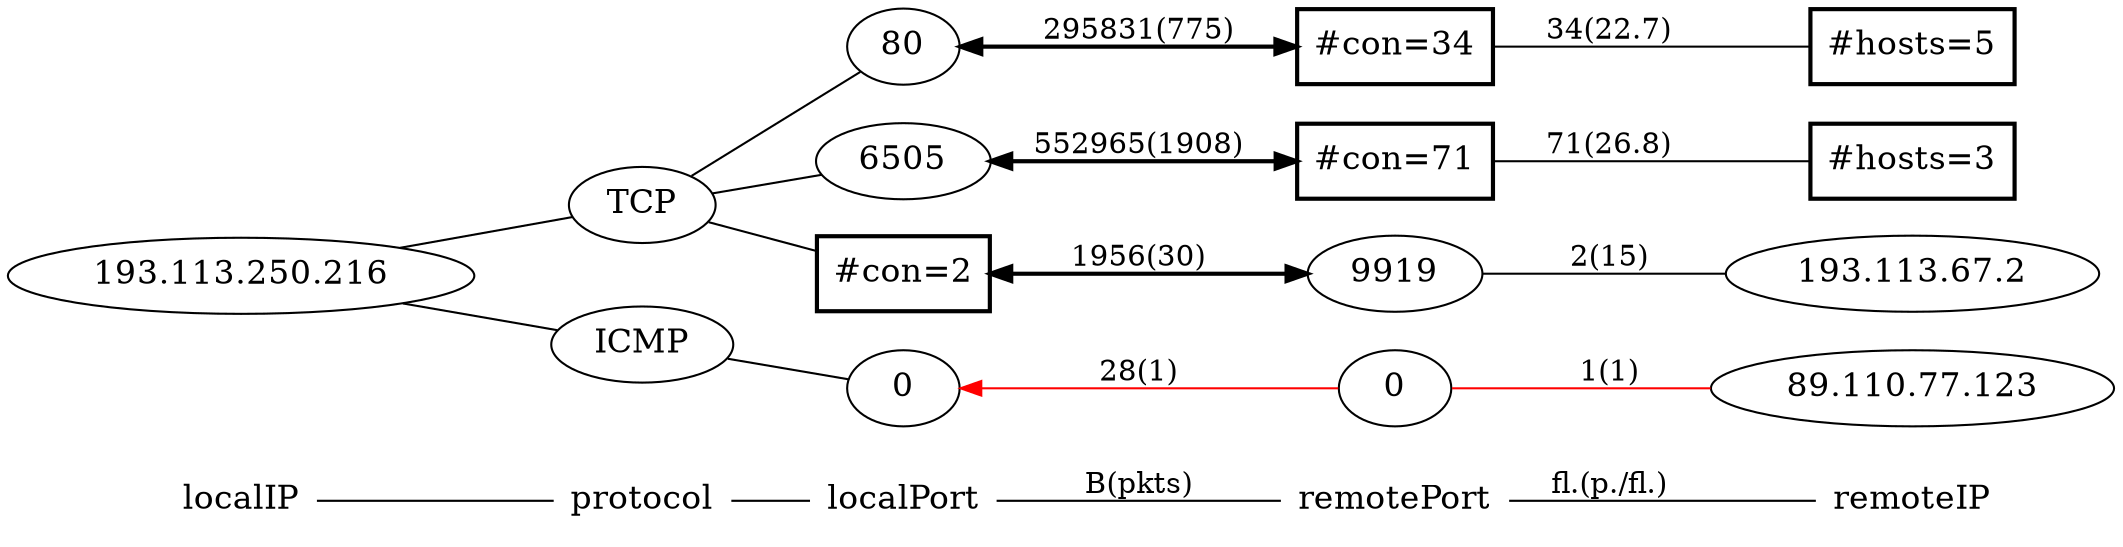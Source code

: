 graph G { /* Created by hpg2dot3() */
rankdir=LR;
node[shape=plaintext,fontsize=16];
"localIP"--"protocol"--"localPort""localPort"--"remotePort"[label="B(pkts)"]"remotePort"--"remoteIP"[label="fl.(p./fl.)"]
node[shape=ellipse];
subgraph 0{rank=same;"localIP";k1_3245472472;}
k1_3245472472[label="193.113.250.216"];
k1_3245472472--k2_6;
k1_3245472472--k2_1;
subgraph 1 {rank=same;"protocol";k2_6;k2_1;}
k2_6[label="TCP"];
k2_1[label="ICMP"];
k2_6--k3_268435536;
k2_6--k3_268441961;
k2_1--k3_536870912;
k2_6--k3_270008322;
subgraph 2 {rank=same;"localPort";k3_536870912;k3_270008322;k3_268441961;k3_268435536;}
k3_536870912[label="0"];
k3_270008322[label="#con=2", shape=box, style=bold];
k3_268441961[label="6505"];
k3_268435536[label="80"];
k3_536870912--k4_1610612736[dir=back, color=red][label="28(1)"];
k3_270008322--k4_268510911[style=bold,dir=both][label="1956(30)"];
k3_268441961--k4_68943943[style=bold,dir=both][label="552965(1908)"];
k3_268435536--k4_67436578[style=bold,dir=both][label="295831(775)"];
subgraph 3 {rank=same;"remotePort";k4_268510911;k4_1610612736;k4_68943943;k4_67436578;}
k4_268510911[label="9919"];
k4_1610612736[label="0"];
k4_68943943[label="#con=71", shape=box, style=bold];
k4_67436578[label="#con=34", shape=box, style=bold];
k4_1610612736--k5_1500401019[color=red][label="1(1)"];
k4_268510911--k5_3245425410[label="2(15)"];
k4_68943943--k5_1835011[label="71(26.8)"];
k4_67436578--k5_327685[label="34(22.7)"];
subgraph 4 {rank=same;"remoteIP";k5_3245425410;k5_1835011;k5_327685;k5_1500401019;}
k5_3245425410[label="193.113.67.2"];
k5_1835011[label="#hosts=3", shape=box, style=bold];
k5_327685[label="#hosts=5", shape=box, style=bold];
k5_1500401019[label="89.110.77.123"];
}

